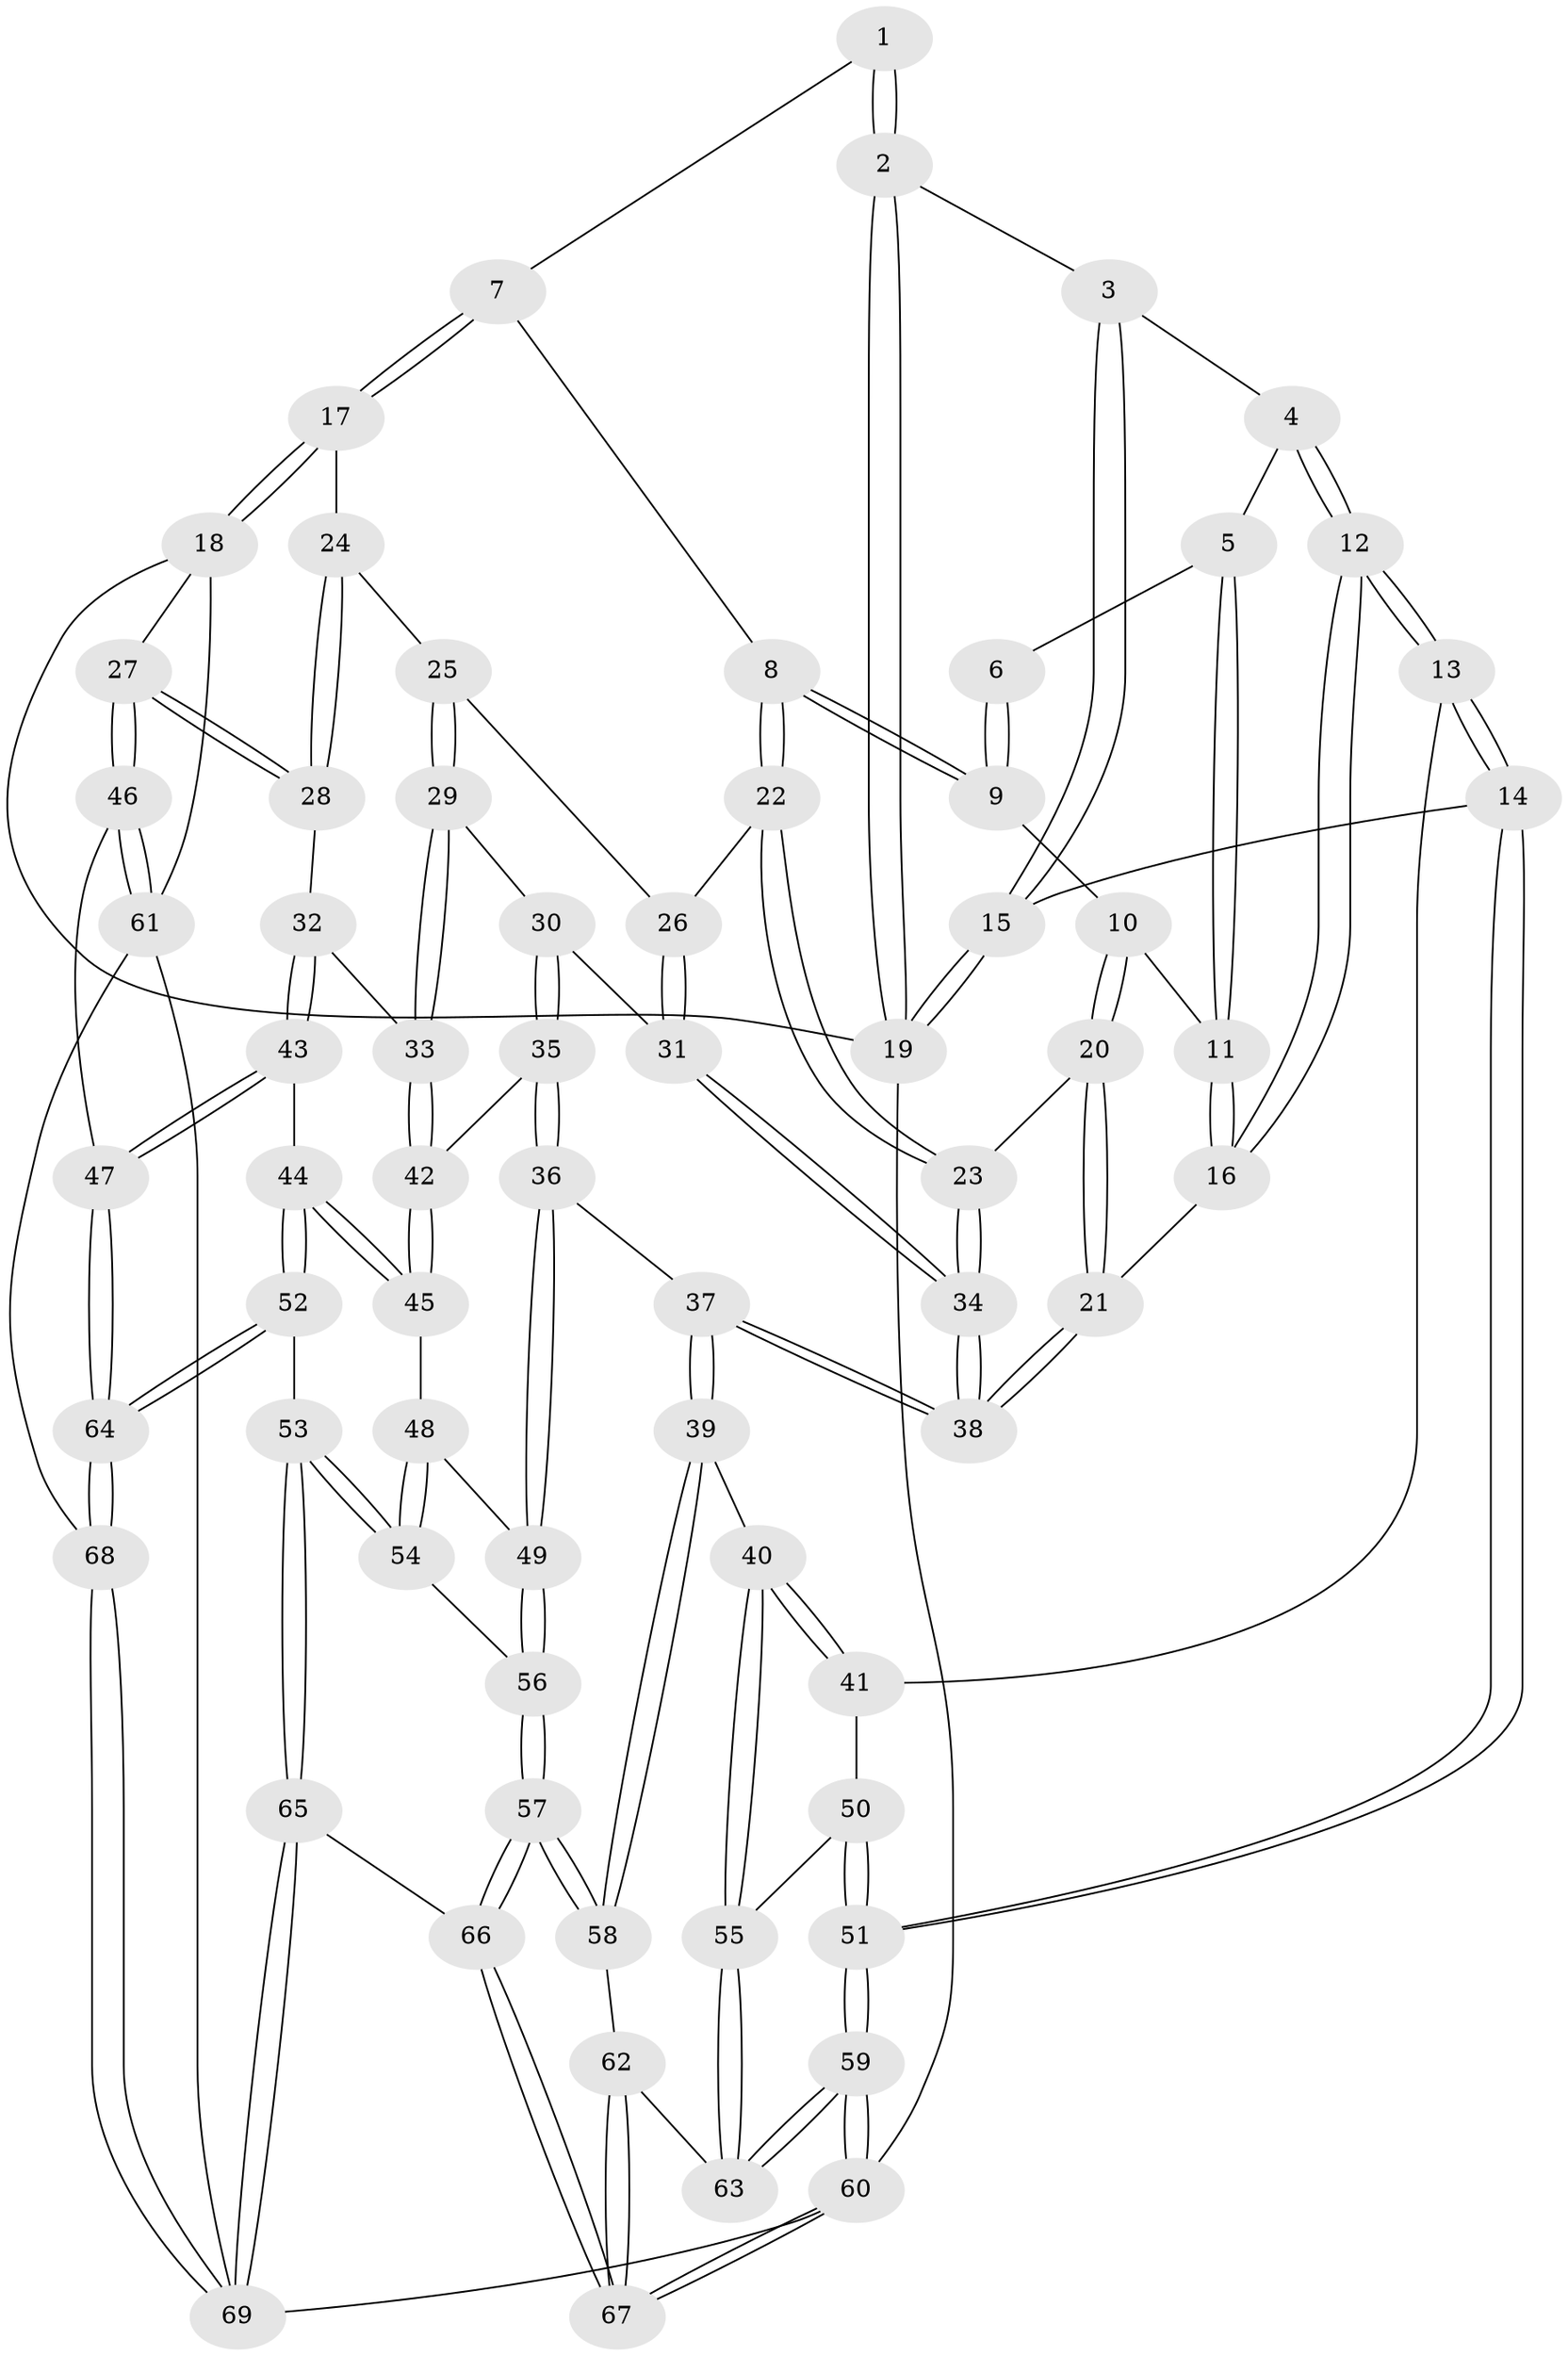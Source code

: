 // Generated by graph-tools (version 1.1) at 2025/01/03/09/25 05:01:39]
// undirected, 69 vertices, 169 edges
graph export_dot {
graph [start="1"]
  node [color=gray90,style=filled];
  1 [pos="+0.23581345514016222+0"];
  2 [pos="+0+0"];
  3 [pos="+0.07548397360316618+0.09118845672845835"];
  4 [pos="+0.08058968962540923+0.09292757019320831"];
  5 [pos="+0.19962907554239792+0.015179915930859109"];
  6 [pos="+0.20423295783935827+0.004118585770748948"];
  7 [pos="+0.5875326112374571+0"];
  8 [pos="+0.44641672862434933+0.10963930337710025"];
  9 [pos="+0.3599379148416343+0.1134412447798591"];
  10 [pos="+0.2906302364117264+0.1508535381665955"];
  11 [pos="+0.2152133420370516+0.10159867539656929"];
  12 [pos="+0.1268510340844694+0.2882865519216928"];
  13 [pos="+0.04716619619040669+0.3563963729234584"];
  14 [pos="+0+0.38423153903141205"];
  15 [pos="+0+0.24075489591293509"];
  16 [pos="+0.13600178358846282+0.2851503682391647"];
  17 [pos="+0.9002070817404328+0"];
  18 [pos="+1+0"];
  19 [pos="+0+0"];
  20 [pos="+0.2699100013439716+0.24515525025050686"];
  21 [pos="+0.17358820371526507+0.2846339286019334"];
  22 [pos="+0.4474684327288178+0.24807274319582498"];
  23 [pos="+0.43447222940835334+0.2712096994488403"];
  24 [pos="+0.7812398000968898+0.1632431380559693"];
  25 [pos="+0.7784068013065193+0.16772541543636763"];
  26 [pos="+0.6229593582725915+0.24947344269929309"];
  27 [pos="+1+0.43755341747561327"];
  28 [pos="+0.9620204166294815+0.4300521706408258"];
  29 [pos="+0.7491232789940874+0.3668911053071914"];
  30 [pos="+0.6357202012258163+0.36940207160052374"];
  31 [pos="+0.600615887033983+0.34500741759339093"];
  32 [pos="+0.8632528343812482+0.47124177259015865"];
  33 [pos="+0.7625490763907499+0.4432139546858546"];
  34 [pos="+0.43811262859589534+0.43830849891437945"];
  35 [pos="+0.5996713787795006+0.48871391889900184"];
  36 [pos="+0.48945861602640556+0.5188347121691597"];
  37 [pos="+0.4292702574472354+0.484094246148253"];
  38 [pos="+0.4290617353270504+0.47760223554516845"];
  39 [pos="+0.34545958170213525+0.5410977586893694"];
  40 [pos="+0.24121519952700812+0.5433950913957277"];
  41 [pos="+0.1849194878015624+0.504414751604877"];
  42 [pos="+0.723698689852357+0.48240469922150103"];
  43 [pos="+0.8732527968158404+0.62657514357109"];
  44 [pos="+0.8398524285171343+0.6493589408379706"];
  45 [pos="+0.7283358406957767+0.5440409893786956"];
  46 [pos="+1+0.6339603272723268"];
  47 [pos="+1+0.655150311543459"];
  48 [pos="+0.7004227011933567+0.5951914432700206"];
  49 [pos="+0.5431890425335629+0.6201393237580892"];
  50 [pos="+0.047030251295398076+0.6163008183131327"];
  51 [pos="+0+0.5278565940645408"];
  52 [pos="+0.7719700783545583+0.7638946699674505"];
  53 [pos="+0.7416799441881909+0.7672523241729142"];
  54 [pos="+0.731422786997862+0.7569814827341337"];
  55 [pos="+0.14444327318694386+0.7005391247150645"];
  56 [pos="+0.5525069705089107+0.6619218071129744"];
  57 [pos="+0.41711143578592513+0.9033474048116581"];
  58 [pos="+0.344060631979563+0.8259006403364544"];
  59 [pos="+0+0.7908907197788495"];
  60 [pos="+0+1"];
  61 [pos="+1+0.8619532003617398"];
  62 [pos="+0.17898238422985607+0.7865756759413843"];
  63 [pos="+0.1443341932925554+0.7153912942234476"];
  64 [pos="+0.8609023910984871+0.8244784243549332"];
  65 [pos="+0.5131046062631108+1"];
  66 [pos="+0.4738256026009696+1"];
  67 [pos="+0+1"];
  68 [pos="+0.8846687857562828+0.871039928551533"];
  69 [pos="+0.8472060569122971+1"];
  1 -- 2;
  1 -- 2;
  1 -- 7;
  2 -- 3;
  2 -- 19;
  2 -- 19;
  3 -- 4;
  3 -- 15;
  3 -- 15;
  4 -- 5;
  4 -- 12;
  4 -- 12;
  5 -- 6;
  5 -- 11;
  5 -- 11;
  6 -- 9;
  6 -- 9;
  7 -- 8;
  7 -- 17;
  7 -- 17;
  8 -- 9;
  8 -- 9;
  8 -- 22;
  8 -- 22;
  9 -- 10;
  10 -- 11;
  10 -- 20;
  10 -- 20;
  11 -- 16;
  11 -- 16;
  12 -- 13;
  12 -- 13;
  12 -- 16;
  12 -- 16;
  13 -- 14;
  13 -- 14;
  13 -- 41;
  14 -- 15;
  14 -- 51;
  14 -- 51;
  15 -- 19;
  15 -- 19;
  16 -- 21;
  17 -- 18;
  17 -- 18;
  17 -- 24;
  18 -- 19;
  18 -- 27;
  18 -- 61;
  19 -- 60;
  20 -- 21;
  20 -- 21;
  20 -- 23;
  21 -- 38;
  21 -- 38;
  22 -- 23;
  22 -- 23;
  22 -- 26;
  23 -- 34;
  23 -- 34;
  24 -- 25;
  24 -- 28;
  24 -- 28;
  25 -- 26;
  25 -- 29;
  25 -- 29;
  26 -- 31;
  26 -- 31;
  27 -- 28;
  27 -- 28;
  27 -- 46;
  27 -- 46;
  28 -- 32;
  29 -- 30;
  29 -- 33;
  29 -- 33;
  30 -- 31;
  30 -- 35;
  30 -- 35;
  31 -- 34;
  31 -- 34;
  32 -- 33;
  32 -- 43;
  32 -- 43;
  33 -- 42;
  33 -- 42;
  34 -- 38;
  34 -- 38;
  35 -- 36;
  35 -- 36;
  35 -- 42;
  36 -- 37;
  36 -- 49;
  36 -- 49;
  37 -- 38;
  37 -- 38;
  37 -- 39;
  37 -- 39;
  39 -- 40;
  39 -- 58;
  39 -- 58;
  40 -- 41;
  40 -- 41;
  40 -- 55;
  40 -- 55;
  41 -- 50;
  42 -- 45;
  42 -- 45;
  43 -- 44;
  43 -- 47;
  43 -- 47;
  44 -- 45;
  44 -- 45;
  44 -- 52;
  44 -- 52;
  45 -- 48;
  46 -- 47;
  46 -- 61;
  46 -- 61;
  47 -- 64;
  47 -- 64;
  48 -- 49;
  48 -- 54;
  48 -- 54;
  49 -- 56;
  49 -- 56;
  50 -- 51;
  50 -- 51;
  50 -- 55;
  51 -- 59;
  51 -- 59;
  52 -- 53;
  52 -- 64;
  52 -- 64;
  53 -- 54;
  53 -- 54;
  53 -- 65;
  53 -- 65;
  54 -- 56;
  55 -- 63;
  55 -- 63;
  56 -- 57;
  56 -- 57;
  57 -- 58;
  57 -- 58;
  57 -- 66;
  57 -- 66;
  58 -- 62;
  59 -- 60;
  59 -- 60;
  59 -- 63;
  59 -- 63;
  60 -- 67;
  60 -- 67;
  60 -- 69;
  61 -- 68;
  61 -- 69;
  62 -- 63;
  62 -- 67;
  62 -- 67;
  64 -- 68;
  64 -- 68;
  65 -- 66;
  65 -- 69;
  65 -- 69;
  66 -- 67;
  66 -- 67;
  68 -- 69;
  68 -- 69;
}
